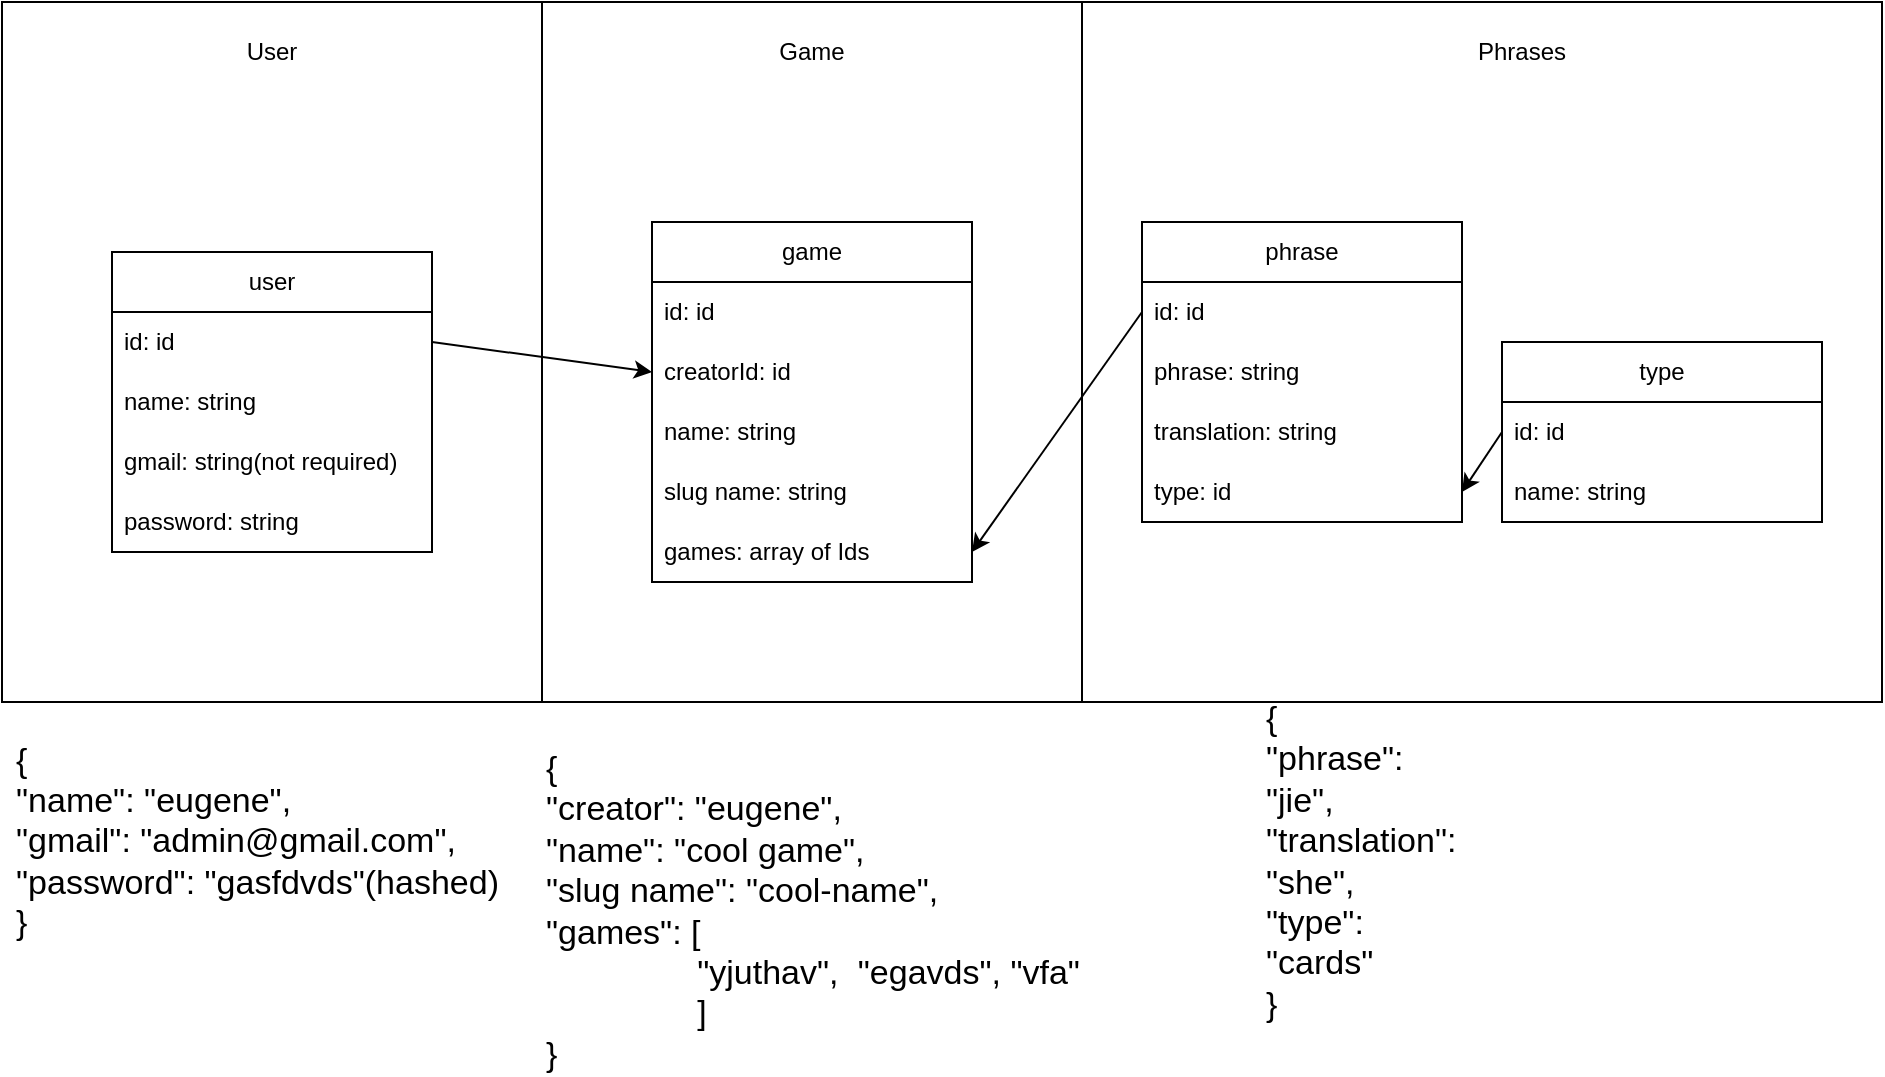 <mxfile version="24.3.1" type="github">
  <diagram id="C5RBs43oDa-KdzZeNtuy" name="Page-1">
    <mxGraphModel dx="191" dy="583" grid="1" gridSize="10" guides="1" tooltips="1" connect="1" arrows="1" fold="1" page="1" pageScale="1" pageWidth="827" pageHeight="1169" math="0" shadow="0">
      <root>
        <mxCell id="WIyWlLk6GJQsqaUBKTNV-0" />
        <mxCell id="WIyWlLk6GJQsqaUBKTNV-1" parent="WIyWlLk6GJQsqaUBKTNV-0" />
        <mxCell id="-7Nvg0OzwD0rApUwQRx3-30" value="" style="rounded=0;whiteSpace=wrap;html=1;" vertex="1" parent="WIyWlLk6GJQsqaUBKTNV-1">
          <mxGeometry x="590" y="50" width="400" height="350" as="geometry" />
        </mxCell>
        <mxCell id="-7Nvg0OzwD0rApUwQRx3-29" value="" style="rounded=0;whiteSpace=wrap;html=1;" vertex="1" parent="WIyWlLk6GJQsqaUBKTNV-1">
          <mxGeometry x="320" y="50" width="270" height="350" as="geometry" />
        </mxCell>
        <mxCell id="-7Nvg0OzwD0rApUwQRx3-17" value="" style="rounded=0;whiteSpace=wrap;html=1;" vertex="1" parent="WIyWlLk6GJQsqaUBKTNV-1">
          <mxGeometry x="50" y="50" width="270" height="350" as="geometry" />
        </mxCell>
        <mxCell id="-7Nvg0OzwD0rApUwQRx3-0" value="game" style="swimlane;fontStyle=0;childLayout=stackLayout;horizontal=1;startSize=30;horizontalStack=0;resizeParent=1;resizeParentMax=0;resizeLast=0;collapsible=1;marginBottom=0;whiteSpace=wrap;html=1;" vertex="1" parent="WIyWlLk6GJQsqaUBKTNV-1">
          <mxGeometry x="375" y="160" width="160" height="180" as="geometry" />
        </mxCell>
        <mxCell id="-7Nvg0OzwD0rApUwQRx3-8" value="id: id" style="text;strokeColor=none;fillColor=none;align=left;verticalAlign=middle;spacingLeft=4;spacingRight=4;overflow=hidden;points=[[0,0.5],[1,0.5]];portConstraint=eastwest;rotatable=0;whiteSpace=wrap;html=1;" vertex="1" parent="-7Nvg0OzwD0rApUwQRx3-0">
          <mxGeometry y="30" width="160" height="30" as="geometry" />
        </mxCell>
        <mxCell id="-7Nvg0OzwD0rApUwQRx3-10" value="creatorId: id" style="text;strokeColor=none;fillColor=none;align=left;verticalAlign=middle;spacingLeft=4;spacingRight=4;overflow=hidden;points=[[0,0.5],[1,0.5]];portConstraint=eastwest;rotatable=0;whiteSpace=wrap;html=1;" vertex="1" parent="-7Nvg0OzwD0rApUwQRx3-0">
          <mxGeometry y="60" width="160" height="30" as="geometry" />
        </mxCell>
        <mxCell id="-7Nvg0OzwD0rApUwQRx3-1" value="name: string" style="text;strokeColor=none;fillColor=none;align=left;verticalAlign=middle;spacingLeft=4;spacingRight=4;overflow=hidden;points=[[0,0.5],[1,0.5]];portConstraint=eastwest;rotatable=0;whiteSpace=wrap;html=1;" vertex="1" parent="-7Nvg0OzwD0rApUwQRx3-0">
          <mxGeometry y="90" width="160" height="30" as="geometry" />
        </mxCell>
        <mxCell id="-7Nvg0OzwD0rApUwQRx3-2" value="slug name: string" style="text;strokeColor=none;fillColor=none;align=left;verticalAlign=middle;spacingLeft=4;spacingRight=4;overflow=hidden;points=[[0,0.5],[1,0.5]];portConstraint=eastwest;rotatable=0;whiteSpace=wrap;html=1;" vertex="1" parent="-7Nvg0OzwD0rApUwQRx3-0">
          <mxGeometry y="120" width="160" height="30" as="geometry" />
        </mxCell>
        <mxCell id="-7Nvg0OzwD0rApUwQRx3-3" value="games: array of Ids" style="text;strokeColor=none;fillColor=none;align=left;verticalAlign=middle;spacingLeft=4;spacingRight=4;overflow=hidden;points=[[0,0.5],[1,0.5]];portConstraint=eastwest;rotatable=0;whiteSpace=wrap;html=1;" vertex="1" parent="-7Nvg0OzwD0rApUwQRx3-0">
          <mxGeometry y="150" width="160" height="30" as="geometry" />
        </mxCell>
        <mxCell id="-7Nvg0OzwD0rApUwQRx3-4" value="phrase" style="swimlane;fontStyle=0;childLayout=stackLayout;horizontal=1;startSize=30;horizontalStack=0;resizeParent=1;resizeParentMax=0;resizeLast=0;collapsible=1;marginBottom=0;whiteSpace=wrap;html=1;" vertex="1" parent="WIyWlLk6GJQsqaUBKTNV-1">
          <mxGeometry x="620" y="160" width="160" height="150" as="geometry" />
        </mxCell>
        <mxCell id="-7Nvg0OzwD0rApUwQRx3-5" value="id: id" style="text;strokeColor=none;fillColor=none;align=left;verticalAlign=middle;spacingLeft=4;spacingRight=4;overflow=hidden;points=[[0,0.5],[1,0.5]];portConstraint=eastwest;rotatable=0;whiteSpace=wrap;html=1;" vertex="1" parent="-7Nvg0OzwD0rApUwQRx3-4">
          <mxGeometry y="30" width="160" height="30" as="geometry" />
        </mxCell>
        <mxCell id="-7Nvg0OzwD0rApUwQRx3-6" value="phrase: string" style="text;strokeColor=none;fillColor=none;align=left;verticalAlign=middle;spacingLeft=4;spacingRight=4;overflow=hidden;points=[[0,0.5],[1,0.5]];portConstraint=eastwest;rotatable=0;whiteSpace=wrap;html=1;" vertex="1" parent="-7Nvg0OzwD0rApUwQRx3-4">
          <mxGeometry y="60" width="160" height="30" as="geometry" />
        </mxCell>
        <mxCell id="-7Nvg0OzwD0rApUwQRx3-7" value="translation: string" style="text;strokeColor=none;fillColor=none;align=left;verticalAlign=middle;spacingLeft=4;spacingRight=4;overflow=hidden;points=[[0,0.5],[1,0.5]];portConstraint=eastwest;rotatable=0;whiteSpace=wrap;html=1;" vertex="1" parent="-7Nvg0OzwD0rApUwQRx3-4">
          <mxGeometry y="90" width="160" height="30" as="geometry" />
        </mxCell>
        <mxCell id="-7Nvg0OzwD0rApUwQRx3-15" value="type: id" style="text;strokeColor=none;fillColor=none;align=left;verticalAlign=middle;spacingLeft=4;spacingRight=4;overflow=hidden;points=[[0,0.5],[1,0.5]];portConstraint=eastwest;rotatable=0;whiteSpace=wrap;html=1;" vertex="1" parent="-7Nvg0OzwD0rApUwQRx3-4">
          <mxGeometry y="120" width="160" height="30" as="geometry" />
        </mxCell>
        <mxCell id="-7Nvg0OzwD0rApUwQRx3-9" value="" style="endArrow=classic;html=1;rounded=0;exitX=0;exitY=0.5;exitDx=0;exitDy=0;entryX=1;entryY=0.5;entryDx=0;entryDy=0;" edge="1" parent="WIyWlLk6GJQsqaUBKTNV-1" source="-7Nvg0OzwD0rApUwQRx3-5" target="-7Nvg0OzwD0rApUwQRx3-3">
          <mxGeometry width="50" height="50" relative="1" as="geometry">
            <mxPoint x="380" y="340" as="sourcePoint" />
            <mxPoint x="430" y="290" as="targetPoint" />
          </mxGeometry>
        </mxCell>
        <mxCell id="-7Nvg0OzwD0rApUwQRx3-11" value="user" style="swimlane;fontStyle=0;childLayout=stackLayout;horizontal=1;startSize=30;horizontalStack=0;resizeParent=1;resizeParentMax=0;resizeLast=0;collapsible=1;marginBottom=0;whiteSpace=wrap;html=1;" vertex="1" parent="WIyWlLk6GJQsqaUBKTNV-1">
          <mxGeometry x="105" y="175" width="160" height="150" as="geometry" />
        </mxCell>
        <mxCell id="-7Nvg0OzwD0rApUwQRx3-12" value="id: id" style="text;strokeColor=none;fillColor=none;align=left;verticalAlign=middle;spacingLeft=4;spacingRight=4;overflow=hidden;points=[[0,0.5],[1,0.5]];portConstraint=eastwest;rotatable=0;whiteSpace=wrap;html=1;" vertex="1" parent="-7Nvg0OzwD0rApUwQRx3-11">
          <mxGeometry y="30" width="160" height="30" as="geometry" />
        </mxCell>
        <mxCell id="-7Nvg0OzwD0rApUwQRx3-13" value="name: string" style="text;strokeColor=none;fillColor=none;align=left;verticalAlign=middle;spacingLeft=4;spacingRight=4;overflow=hidden;points=[[0,0.5],[1,0.5]];portConstraint=eastwest;rotatable=0;whiteSpace=wrap;html=1;" vertex="1" parent="-7Nvg0OzwD0rApUwQRx3-11">
          <mxGeometry y="60" width="160" height="30" as="geometry" />
        </mxCell>
        <mxCell id="-7Nvg0OzwD0rApUwQRx3-14" value="gmail: string(not required)" style="text;strokeColor=none;fillColor=none;align=left;verticalAlign=middle;spacingLeft=4;spacingRight=4;overflow=hidden;points=[[0,0.5],[1,0.5]];portConstraint=eastwest;rotatable=0;whiteSpace=wrap;html=1;" vertex="1" parent="-7Nvg0OzwD0rApUwQRx3-11">
          <mxGeometry y="90" width="160" height="30" as="geometry" />
        </mxCell>
        <mxCell id="-7Nvg0OzwD0rApUwQRx3-38" value="password: string" style="text;strokeColor=none;fillColor=none;align=left;verticalAlign=middle;spacingLeft=4;spacingRight=4;overflow=hidden;points=[[0,0.5],[1,0.5]];portConstraint=eastwest;rotatable=0;whiteSpace=wrap;html=1;" vertex="1" parent="-7Nvg0OzwD0rApUwQRx3-11">
          <mxGeometry y="120" width="160" height="30" as="geometry" />
        </mxCell>
        <mxCell id="-7Nvg0OzwD0rApUwQRx3-22" value="type" style="swimlane;fontStyle=0;childLayout=stackLayout;horizontal=1;startSize=30;horizontalStack=0;resizeParent=1;resizeParentMax=0;resizeLast=0;collapsible=1;marginBottom=0;whiteSpace=wrap;html=1;" vertex="1" parent="WIyWlLk6GJQsqaUBKTNV-1">
          <mxGeometry x="800" y="220" width="160" height="90" as="geometry" />
        </mxCell>
        <mxCell id="-7Nvg0OzwD0rApUwQRx3-23" value="id: id" style="text;strokeColor=none;fillColor=none;align=left;verticalAlign=middle;spacingLeft=4;spacingRight=4;overflow=hidden;points=[[0,0.5],[1,0.5]];portConstraint=eastwest;rotatable=0;whiteSpace=wrap;html=1;" vertex="1" parent="-7Nvg0OzwD0rApUwQRx3-22">
          <mxGeometry y="30" width="160" height="30" as="geometry" />
        </mxCell>
        <mxCell id="-7Nvg0OzwD0rApUwQRx3-24" value="name: string" style="text;strokeColor=none;fillColor=none;align=left;verticalAlign=middle;spacingLeft=4;spacingRight=4;overflow=hidden;points=[[0,0.5],[1,0.5]];portConstraint=eastwest;rotatable=0;whiteSpace=wrap;html=1;" vertex="1" parent="-7Nvg0OzwD0rApUwQRx3-22">
          <mxGeometry y="60" width="160" height="30" as="geometry" />
        </mxCell>
        <mxCell id="-7Nvg0OzwD0rApUwQRx3-28" value="" style="endArrow=classic;html=1;rounded=0;exitX=1;exitY=0.5;exitDx=0;exitDy=0;entryX=0;entryY=0.5;entryDx=0;entryDy=0;" edge="1" parent="WIyWlLk6GJQsqaUBKTNV-1" source="-7Nvg0OzwD0rApUwQRx3-12" target="-7Nvg0OzwD0rApUwQRx3-10">
          <mxGeometry width="50" height="50" relative="1" as="geometry">
            <mxPoint x="450" y="300" as="sourcePoint" />
            <mxPoint x="500" y="250" as="targetPoint" />
          </mxGeometry>
        </mxCell>
        <mxCell id="-7Nvg0OzwD0rApUwQRx3-31" value="" style="endArrow=classic;html=1;rounded=0;exitX=0;exitY=0.5;exitDx=0;exitDy=0;entryX=1;entryY=0.5;entryDx=0;entryDy=0;" edge="1" parent="WIyWlLk6GJQsqaUBKTNV-1" source="-7Nvg0OzwD0rApUwQRx3-23" target="-7Nvg0OzwD0rApUwQRx3-15">
          <mxGeometry width="50" height="50" relative="1" as="geometry">
            <mxPoint x="630" y="215" as="sourcePoint" />
            <mxPoint x="545" y="335" as="targetPoint" />
          </mxGeometry>
        </mxCell>
        <mxCell id="-7Nvg0OzwD0rApUwQRx3-32" value="User" style="text;html=1;align=center;verticalAlign=middle;whiteSpace=wrap;rounded=0;" vertex="1" parent="WIyWlLk6GJQsqaUBKTNV-1">
          <mxGeometry x="155" y="60" width="60" height="30" as="geometry" />
        </mxCell>
        <mxCell id="-7Nvg0OzwD0rApUwQRx3-33" value="Game" style="text;html=1;align=center;verticalAlign=middle;whiteSpace=wrap;rounded=0;" vertex="1" parent="WIyWlLk6GJQsqaUBKTNV-1">
          <mxGeometry x="425" y="60" width="60" height="30" as="geometry" />
        </mxCell>
        <mxCell id="-7Nvg0OzwD0rApUwQRx3-34" value="Phrases" style="text;html=1;align=center;verticalAlign=middle;whiteSpace=wrap;rounded=0;" vertex="1" parent="WIyWlLk6GJQsqaUBKTNV-1">
          <mxGeometry x="780" y="60" width="60" height="30" as="geometry" />
        </mxCell>
        <mxCell id="-7Nvg0OzwD0rApUwQRx3-35" value="{&lt;div style=&quot;font-size: 17px;&quot;&gt;&lt;div style=&quot;font-size: 17px;&quot;&gt;&quot;creator&quot;: &quot;eugene&quot;,&lt;/div&gt;&lt;div style=&quot;font-size: 17px;&quot;&gt;&lt;span style=&quot;background-color: initial; font-size: 17px;&quot;&gt;&quot;name&quot;: &quot;cool game&quot;,&lt;/span&gt;&lt;/div&gt;&lt;div style=&quot;font-size: 17px;&quot;&gt;&lt;span style=&quot;background-color: initial; font-size: 17px;&quot;&gt;&quot;slug name&quot;: &quot;cool-name&quot;,&lt;/span&gt;&lt;/div&gt;&lt;div style=&quot;font-size: 17px;&quot;&gt;&lt;span style=&quot;background-color: initial; font-size: 17px;&quot;&gt;&quot;games&quot;: [&lt;/span&gt;&lt;/div&gt;&lt;div style=&quot;font-size: 17px;&quot;&gt;&lt;span style=&quot;background-color: initial; font-size: 17px;&quot;&gt;&lt;span style=&quot;white-space: pre; font-size: 17px;&quot;&gt;&#x9;&lt;/span&gt;&lt;/span&gt;&lt;span style=&quot;background-color: initial; font-size: 17px;&quot;&gt;&lt;span style=&quot;white-space: pre; font-size: 17px;&quot;&gt;&#x9;&quot;yjuthav&quot;,&lt;span style=&quot;white-space: pre; font-size: 17px;&quot;&gt;&#x9;&lt;/span&gt; &lt;/span&gt;&quot;egavds&quot;, &quot;vfa&quot;&lt;/span&gt;&lt;/div&gt;&lt;div style=&quot;font-size: 17px;&quot;&gt;&lt;/div&gt;&lt;div style=&quot;font-size: 17px;&quot;&gt;&lt;span style=&quot;background-color: initial; font-size: 17px;&quot;&gt;&lt;span style=&quot;white-space: pre; font-size: 17px;&quot;&gt;&#x9;&lt;/span&gt;&lt;span style=&quot;white-space: pre; font-size: 17px;&quot;&gt;&#x9;&lt;/span&gt;]&lt;/span&gt;&lt;/div&gt;&lt;div style=&quot;font-size: 17px;&quot;&gt;&lt;/div&gt;&lt;div style=&quot;font-size: 17px;&quot;&gt;&lt;span style=&quot;background-color: initial; font-size: 17px;&quot;&gt;}&lt;/span&gt;&lt;/div&gt;&lt;/div&gt;" style="text;html=1;align=left;verticalAlign=middle;whiteSpace=wrap;rounded=0;fontSize=17;" vertex="1" parent="WIyWlLk6GJQsqaUBKTNV-1">
          <mxGeometry x="320" y="430" width="270" height="150" as="geometry" />
        </mxCell>
        <mxCell id="-7Nvg0OzwD0rApUwQRx3-37" value="&lt;font style=&quot;font-size: 17px;&quot;&gt;{&lt;/font&gt;&lt;div&gt;&lt;font style=&quot;font-size: 17px;&quot;&gt;&quot;name&quot;: &quot;eugene&quot;,&lt;/font&gt;&lt;/div&gt;&lt;div&gt;&lt;font style=&quot;font-size: 17px;&quot;&gt;&quot;gmail&quot;: &quot;admin@gmail.com&quot;,&lt;/font&gt;&lt;/div&gt;&lt;div&gt;&lt;span style=&quot;font-size: 17px;&quot;&gt;&quot;password&quot;: &quot;gasfdvds&quot;(hashed)&lt;/span&gt;&lt;/div&gt;&lt;div&gt;&lt;font style=&quot;font-size: 17px;&quot;&gt;}&lt;/font&gt;&lt;/div&gt;" style="text;html=1;align=left;verticalAlign=middle;resizable=0;points=[];autosize=1;strokeColor=none;fillColor=none;" vertex="1" parent="WIyWlLk6GJQsqaUBKTNV-1">
          <mxGeometry x="55" y="410" width="260" height="120" as="geometry" />
        </mxCell>
        <mxCell id="-7Nvg0OzwD0rApUwQRx3-39" value="&lt;div style=&quot;font-size: 17px; text-wrap: wrap;&quot;&gt;&lt;span style=&quot;background-color: initial;&quot;&gt;{&lt;/span&gt;&lt;/div&gt;&lt;div style=&quot;font-size: 17px; text-wrap: wrap;&quot;&gt;&lt;span style=&quot;background-color: initial;&quot;&gt;&quot;phrase&quot;: &quot;jie&quot;,&lt;/span&gt;&lt;/div&gt;&lt;div style=&quot;font-size: 17px; text-wrap: wrap;&quot;&gt;&lt;span style=&quot;background-color: initial;&quot;&gt;&quot;translation&quot;: &quot;she&quot;,&lt;/span&gt;&lt;/div&gt;&lt;div style=&quot;font-size: 17px; text-wrap: wrap;&quot;&gt;&lt;span style=&quot;background-color: initial;&quot;&gt;&quot;type&quot;: &quot;cards&quot;&lt;/span&gt;&lt;/div&gt;&lt;div style=&quot;font-size: 17px; text-wrap: wrap;&quot;&gt;&lt;span style=&quot;background-color: initial;&quot;&gt;}&lt;/span&gt;&lt;/div&gt;" style="text;html=1;align=left;verticalAlign=middle;resizable=0;points=[];autosize=1;strokeColor=none;fillColor=none;" vertex="1" parent="WIyWlLk6GJQsqaUBKTNV-1">
          <mxGeometry x="680" y="420" width="170" height="120" as="geometry" />
        </mxCell>
      </root>
    </mxGraphModel>
  </diagram>
</mxfile>
